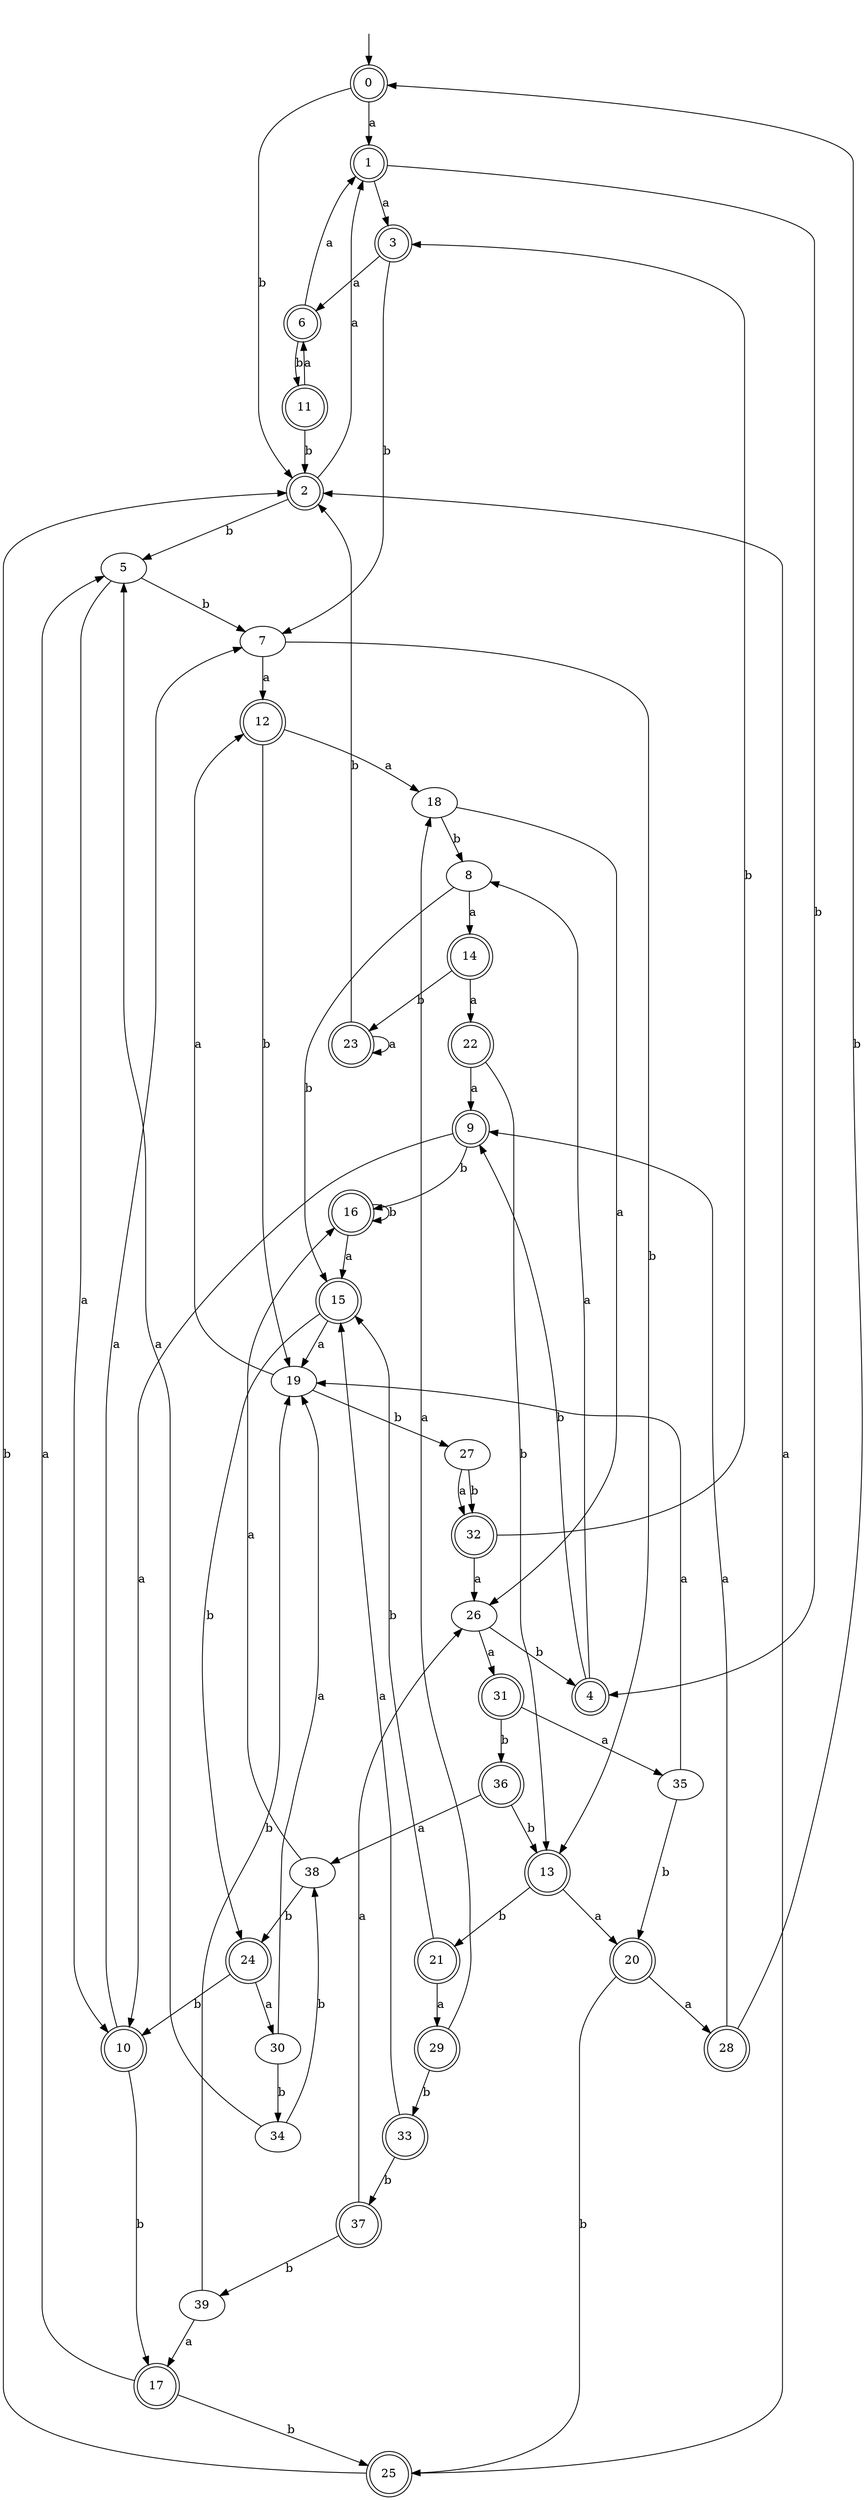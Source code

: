 digraph RandomDFA {
  __start0 [label="", shape=none];
  __start0 -> 0 [label=""];
  0 [shape=circle] [shape=doublecircle]
  0 -> 1 [label="a"]
  0 -> 2 [label="b"]
  1 [shape=doublecircle]
  1 -> 3 [label="a"]
  1 -> 4 [label="b"]
  2 [shape=doublecircle]
  2 -> 1 [label="a"]
  2 -> 5 [label="b"]
  3 [shape=doublecircle]
  3 -> 6 [label="a"]
  3 -> 7 [label="b"]
  4 [shape=doublecircle]
  4 -> 8 [label="a"]
  4 -> 9 [label="b"]
  5
  5 -> 10 [label="a"]
  5 -> 7 [label="b"]
  6 [shape=doublecircle]
  6 -> 1 [label="a"]
  6 -> 11 [label="b"]
  7
  7 -> 12 [label="a"]
  7 -> 13 [label="b"]
  8
  8 -> 14 [label="a"]
  8 -> 15 [label="b"]
  9 [shape=doublecircle]
  9 -> 10 [label="a"]
  9 -> 16 [label="b"]
  10 [shape=doublecircle]
  10 -> 7 [label="a"]
  10 -> 17 [label="b"]
  11 [shape=doublecircle]
  11 -> 6 [label="a"]
  11 -> 2 [label="b"]
  12 [shape=doublecircle]
  12 -> 18 [label="a"]
  12 -> 19 [label="b"]
  13 [shape=doublecircle]
  13 -> 20 [label="a"]
  13 -> 21 [label="b"]
  14 [shape=doublecircle]
  14 -> 22 [label="a"]
  14 -> 23 [label="b"]
  15 [shape=doublecircle]
  15 -> 19 [label="a"]
  15 -> 24 [label="b"]
  16 [shape=doublecircle]
  16 -> 15 [label="a"]
  16 -> 16 [label="b"]
  17 [shape=doublecircle]
  17 -> 5 [label="a"]
  17 -> 25 [label="b"]
  18
  18 -> 26 [label="a"]
  18 -> 8 [label="b"]
  19
  19 -> 12 [label="a"]
  19 -> 27 [label="b"]
  20 [shape=doublecircle]
  20 -> 28 [label="a"]
  20 -> 25 [label="b"]
  21 [shape=doublecircle]
  21 -> 29 [label="a"]
  21 -> 15 [label="b"]
  22 [shape=doublecircle]
  22 -> 9 [label="a"]
  22 -> 13 [label="b"]
  23 [shape=doublecircle]
  23 -> 23 [label="a"]
  23 -> 2 [label="b"]
  24 [shape=doublecircle]
  24 -> 30 [label="a"]
  24 -> 10 [label="b"]
  25 [shape=doublecircle]
  25 -> 2 [label="a"]
  25 -> 2 [label="b"]
  26
  26 -> 31 [label="a"]
  26 -> 4 [label="b"]
  27
  27 -> 32 [label="a"]
  27 -> 32 [label="b"]
  28 [shape=doublecircle]
  28 -> 9 [label="a"]
  28 -> 0 [label="b"]
  29 [shape=doublecircle]
  29 -> 18 [label="a"]
  29 -> 33 [label="b"]
  30
  30 -> 19 [label="a"]
  30 -> 34 [label="b"]
  31 [shape=doublecircle]
  31 -> 35 [label="a"]
  31 -> 36 [label="b"]
  32 [shape=doublecircle]
  32 -> 26 [label="a"]
  32 -> 3 [label="b"]
  33 [shape=doublecircle]
  33 -> 15 [label="a"]
  33 -> 37 [label="b"]
  34
  34 -> 5 [label="a"]
  34 -> 38 [label="b"]
  35
  35 -> 19 [label="a"]
  35 -> 20 [label="b"]
  36 [shape=doublecircle]
  36 -> 38 [label="a"]
  36 -> 13 [label="b"]
  37 [shape=doublecircle]
  37 -> 26 [label="a"]
  37 -> 39 [label="b"]
  38
  38 -> 16 [label="a"]
  38 -> 24 [label="b"]
  39
  39 -> 17 [label="a"]
  39 -> 19 [label="b"]
}
